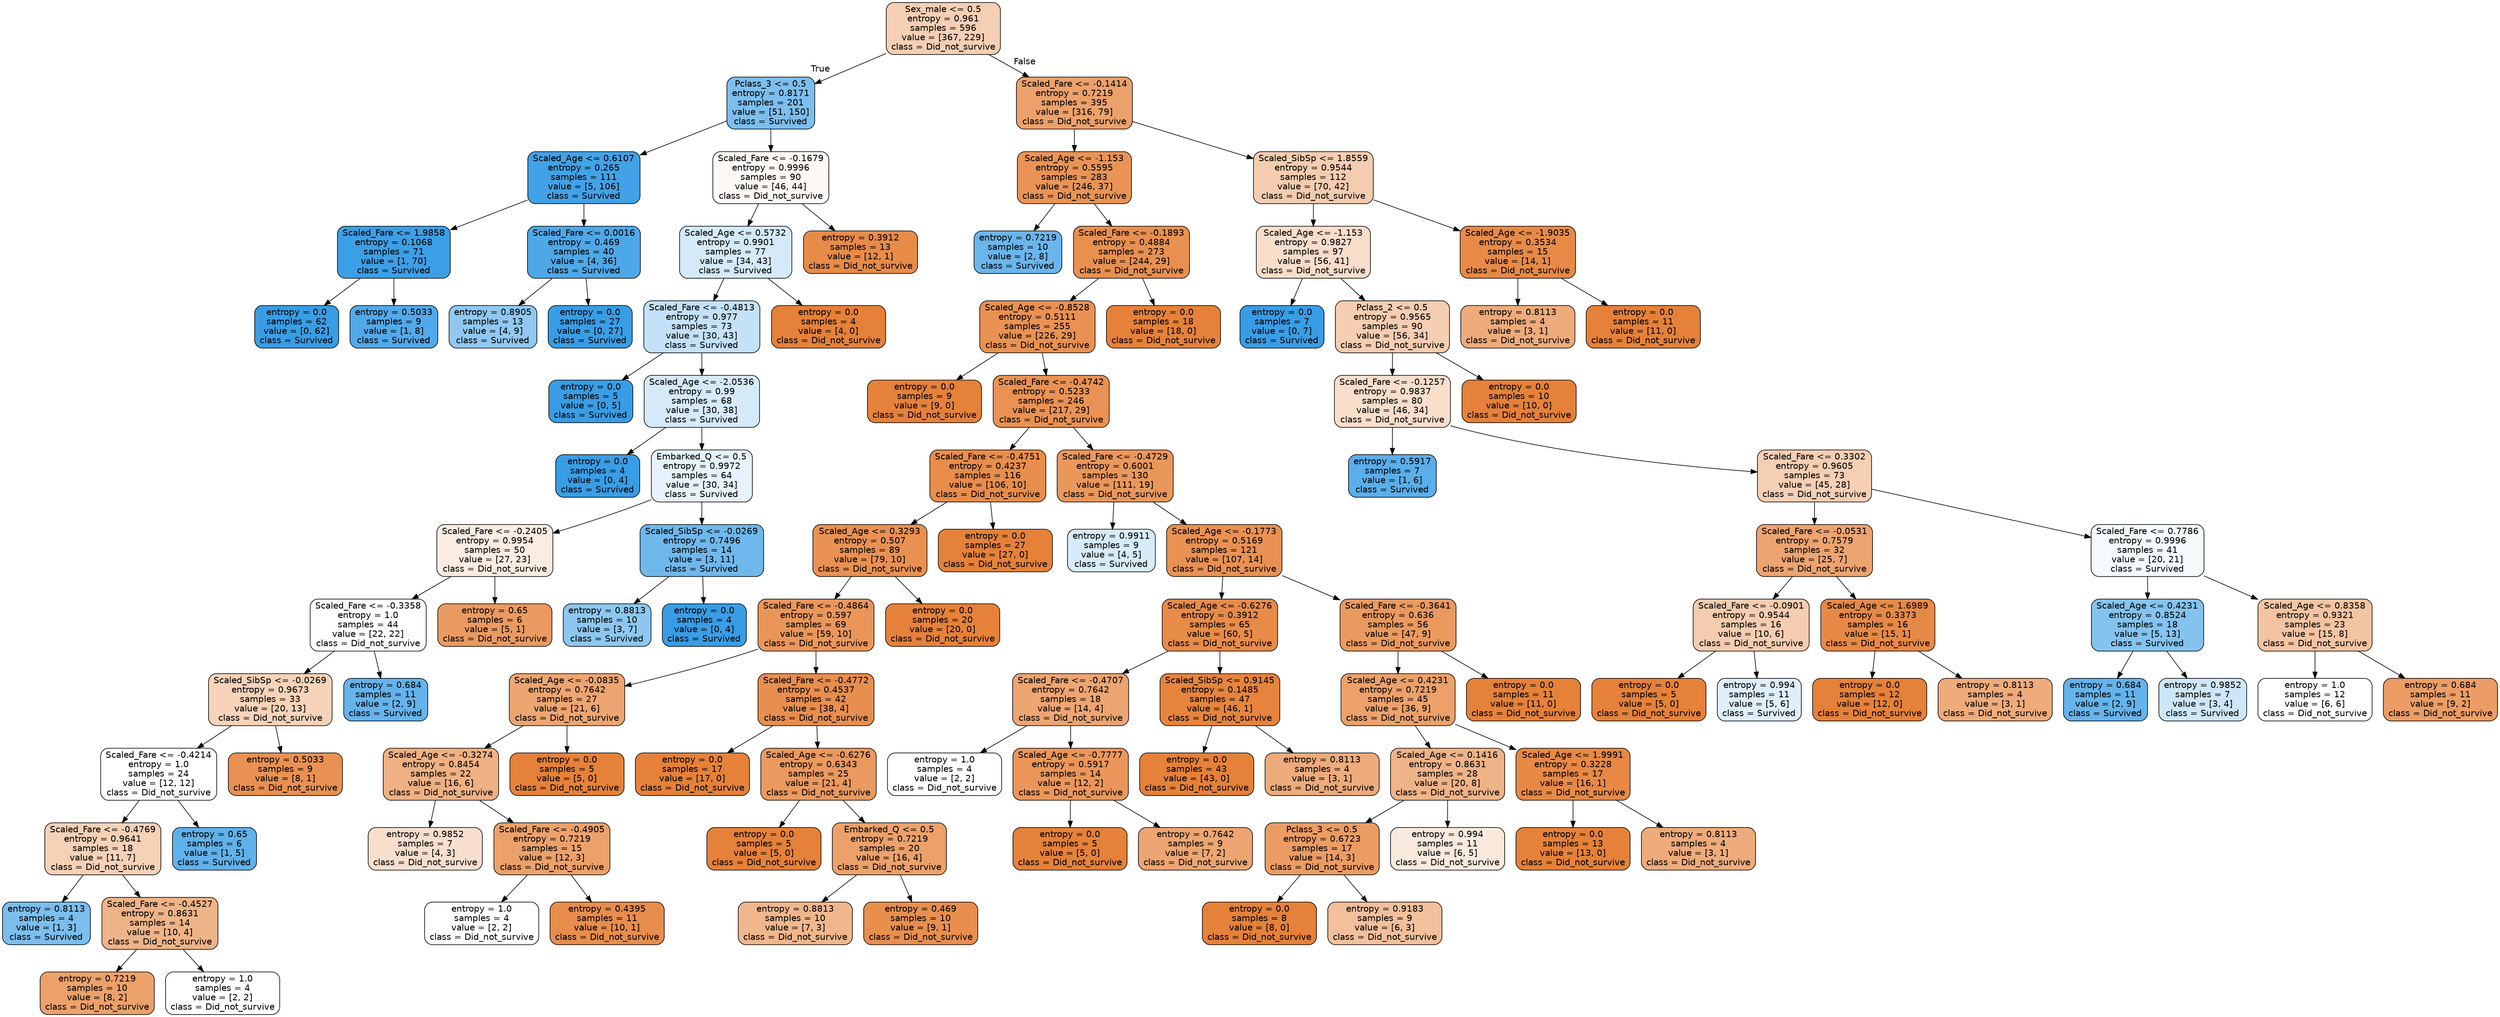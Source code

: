 digraph Tree {
node [shape=box, style="filled, rounded", color="black", fontname=helvetica] ;
edge [fontname=helvetica] ;
0 [label="Sex_male <= 0.5\nentropy = 0.961\nsamples = 596\nvalue = [367, 229]\nclass = Did_not_survive", fillcolor="#e5813960"] ;
1 [label="Pclass_3 <= 0.5\nentropy = 0.8171\nsamples = 201\nvalue = [51, 150]\nclass = Survived", fillcolor="#399de5a8"] ;
0 -> 1 [labeldistance=2.5, labelangle=45, headlabel="True"] ;
2 [label="Scaled_Age <= 0.6107\nentropy = 0.265\nsamples = 111\nvalue = [5, 106]\nclass = Survived", fillcolor="#399de5f3"] ;
1 -> 2 ;
3 [label="Scaled_Fare <= 1.9858\nentropy = 0.1068\nsamples = 71\nvalue = [1, 70]\nclass = Survived", fillcolor="#399de5fb"] ;
2 -> 3 ;
4 [label="entropy = 0.0\nsamples = 62\nvalue = [0, 62]\nclass = Survived", fillcolor="#399de5ff"] ;
3 -> 4 ;
5 [label="entropy = 0.5033\nsamples = 9\nvalue = [1, 8]\nclass = Survived", fillcolor="#399de5df"] ;
3 -> 5 ;
6 [label="Scaled_Fare <= 0.0016\nentropy = 0.469\nsamples = 40\nvalue = [4, 36]\nclass = Survived", fillcolor="#399de5e3"] ;
2 -> 6 ;
7 [label="entropy = 0.8905\nsamples = 13\nvalue = [4, 9]\nclass = Survived", fillcolor="#399de58e"] ;
6 -> 7 ;
8 [label="entropy = 0.0\nsamples = 27\nvalue = [0, 27]\nclass = Survived", fillcolor="#399de5ff"] ;
6 -> 8 ;
9 [label="Scaled_Fare <= -0.1679\nentropy = 0.9996\nsamples = 90\nvalue = [46, 44]\nclass = Did_not_survive", fillcolor="#e581390b"] ;
1 -> 9 ;
10 [label="Scaled_Age <= 0.5732\nentropy = 0.9901\nsamples = 77\nvalue = [34, 43]\nclass = Survived", fillcolor="#399de535"] ;
9 -> 10 ;
11 [label="Scaled_Fare <= -0.4813\nentropy = 0.977\nsamples = 73\nvalue = [30, 43]\nclass = Survived", fillcolor="#399de54d"] ;
10 -> 11 ;
12 [label="entropy = 0.0\nsamples = 5\nvalue = [0, 5]\nclass = Survived", fillcolor="#399de5ff"] ;
11 -> 12 ;
13 [label="Scaled_Age <= -2.0536\nentropy = 0.99\nsamples = 68\nvalue = [30, 38]\nclass = Survived", fillcolor="#399de536"] ;
11 -> 13 ;
14 [label="entropy = 0.0\nsamples = 4\nvalue = [0, 4]\nclass = Survived", fillcolor="#399de5ff"] ;
13 -> 14 ;
15 [label="Embarked_Q <= 0.5\nentropy = 0.9972\nsamples = 64\nvalue = [30, 34]\nclass = Survived", fillcolor="#399de51e"] ;
13 -> 15 ;
16 [label="Scaled_Fare <= -0.2405\nentropy = 0.9954\nsamples = 50\nvalue = [27, 23]\nclass = Did_not_survive", fillcolor="#e5813926"] ;
15 -> 16 ;
17 [label="Scaled_Fare <= -0.3358\nentropy = 1.0\nsamples = 44\nvalue = [22, 22]\nclass = Did_not_survive", fillcolor="#e5813900"] ;
16 -> 17 ;
18 [label="Scaled_SibSp <= -0.0269\nentropy = 0.9673\nsamples = 33\nvalue = [20, 13]\nclass = Did_not_survive", fillcolor="#e5813959"] ;
17 -> 18 ;
19 [label="Scaled_Fare <= -0.4214\nentropy = 1.0\nsamples = 24\nvalue = [12, 12]\nclass = Did_not_survive", fillcolor="#e5813900"] ;
18 -> 19 ;
20 [label="Scaled_Fare <= -0.4769\nentropy = 0.9641\nsamples = 18\nvalue = [11, 7]\nclass = Did_not_survive", fillcolor="#e581395d"] ;
19 -> 20 ;
21 [label="entropy = 0.8113\nsamples = 4\nvalue = [1, 3]\nclass = Survived", fillcolor="#399de5aa"] ;
20 -> 21 ;
22 [label="Scaled_Fare <= -0.4527\nentropy = 0.8631\nsamples = 14\nvalue = [10, 4]\nclass = Did_not_survive", fillcolor="#e5813999"] ;
20 -> 22 ;
23 [label="entropy = 0.7219\nsamples = 10\nvalue = [8, 2]\nclass = Did_not_survive", fillcolor="#e58139bf"] ;
22 -> 23 ;
24 [label="entropy = 1.0\nsamples = 4\nvalue = [2, 2]\nclass = Did_not_survive", fillcolor="#e5813900"] ;
22 -> 24 ;
25 [label="entropy = 0.65\nsamples = 6\nvalue = [1, 5]\nclass = Survived", fillcolor="#399de5cc"] ;
19 -> 25 ;
26 [label="entropy = 0.5033\nsamples = 9\nvalue = [8, 1]\nclass = Did_not_survive", fillcolor="#e58139df"] ;
18 -> 26 ;
27 [label="entropy = 0.684\nsamples = 11\nvalue = [2, 9]\nclass = Survived", fillcolor="#399de5c6"] ;
17 -> 27 ;
28 [label="entropy = 0.65\nsamples = 6\nvalue = [5, 1]\nclass = Did_not_survive", fillcolor="#e58139cc"] ;
16 -> 28 ;
29 [label="Scaled_SibSp <= -0.0269\nentropy = 0.7496\nsamples = 14\nvalue = [3, 11]\nclass = Survived", fillcolor="#399de5b9"] ;
15 -> 29 ;
30 [label="entropy = 0.8813\nsamples = 10\nvalue = [3, 7]\nclass = Survived", fillcolor="#399de592"] ;
29 -> 30 ;
31 [label="entropy = 0.0\nsamples = 4\nvalue = [0, 4]\nclass = Survived", fillcolor="#399de5ff"] ;
29 -> 31 ;
32 [label="entropy = 0.0\nsamples = 4\nvalue = [4, 0]\nclass = Did_not_survive", fillcolor="#e58139ff"] ;
10 -> 32 ;
33 [label="entropy = 0.3912\nsamples = 13\nvalue = [12, 1]\nclass = Did_not_survive", fillcolor="#e58139ea"] ;
9 -> 33 ;
34 [label="Scaled_Fare <= -0.1414\nentropy = 0.7219\nsamples = 395\nvalue = [316, 79]\nclass = Did_not_survive", fillcolor="#e58139bf"] ;
0 -> 34 [labeldistance=2.5, labelangle=-45, headlabel="False"] ;
35 [label="Scaled_Age <= -1.153\nentropy = 0.5595\nsamples = 283\nvalue = [246, 37]\nclass = Did_not_survive", fillcolor="#e58139d9"] ;
34 -> 35 ;
36 [label="entropy = 0.7219\nsamples = 10\nvalue = [2, 8]\nclass = Survived", fillcolor="#399de5bf"] ;
35 -> 36 ;
37 [label="Scaled_Fare <= -0.1893\nentropy = 0.4884\nsamples = 273\nvalue = [244, 29]\nclass = Did_not_survive", fillcolor="#e58139e1"] ;
35 -> 37 ;
38 [label="Scaled_Age <= -0.8528\nentropy = 0.5111\nsamples = 255\nvalue = [226, 29]\nclass = Did_not_survive", fillcolor="#e58139de"] ;
37 -> 38 ;
39 [label="entropy = 0.0\nsamples = 9\nvalue = [9, 0]\nclass = Did_not_survive", fillcolor="#e58139ff"] ;
38 -> 39 ;
40 [label="Scaled_Fare <= -0.4742\nentropy = 0.5233\nsamples = 246\nvalue = [217, 29]\nclass = Did_not_survive", fillcolor="#e58139dd"] ;
38 -> 40 ;
41 [label="Scaled_Fare <= -0.4751\nentropy = 0.4237\nsamples = 116\nvalue = [106, 10]\nclass = Did_not_survive", fillcolor="#e58139e7"] ;
40 -> 41 ;
42 [label="Scaled_Age <= 0.3293\nentropy = 0.507\nsamples = 89\nvalue = [79, 10]\nclass = Did_not_survive", fillcolor="#e58139df"] ;
41 -> 42 ;
43 [label="Scaled_Fare <= -0.4864\nentropy = 0.597\nsamples = 69\nvalue = [59, 10]\nclass = Did_not_survive", fillcolor="#e58139d4"] ;
42 -> 43 ;
44 [label="Scaled_Age <= -0.0835\nentropy = 0.7642\nsamples = 27\nvalue = [21, 6]\nclass = Did_not_survive", fillcolor="#e58139b6"] ;
43 -> 44 ;
45 [label="Scaled_Age <= -0.3274\nentropy = 0.8454\nsamples = 22\nvalue = [16, 6]\nclass = Did_not_survive", fillcolor="#e581399f"] ;
44 -> 45 ;
46 [label="entropy = 0.9852\nsamples = 7\nvalue = [4, 3]\nclass = Did_not_survive", fillcolor="#e5813940"] ;
45 -> 46 ;
47 [label="Scaled_Fare <= -0.4905\nentropy = 0.7219\nsamples = 15\nvalue = [12, 3]\nclass = Did_not_survive", fillcolor="#e58139bf"] ;
45 -> 47 ;
48 [label="entropy = 1.0\nsamples = 4\nvalue = [2, 2]\nclass = Did_not_survive", fillcolor="#e5813900"] ;
47 -> 48 ;
49 [label="entropy = 0.4395\nsamples = 11\nvalue = [10, 1]\nclass = Did_not_survive", fillcolor="#e58139e6"] ;
47 -> 49 ;
50 [label="entropy = 0.0\nsamples = 5\nvalue = [5, 0]\nclass = Did_not_survive", fillcolor="#e58139ff"] ;
44 -> 50 ;
51 [label="Scaled_Fare <= -0.4772\nentropy = 0.4537\nsamples = 42\nvalue = [38, 4]\nclass = Did_not_survive", fillcolor="#e58139e4"] ;
43 -> 51 ;
52 [label="entropy = 0.0\nsamples = 17\nvalue = [17, 0]\nclass = Did_not_survive", fillcolor="#e58139ff"] ;
51 -> 52 ;
53 [label="Scaled_Age <= -0.6276\nentropy = 0.6343\nsamples = 25\nvalue = [21, 4]\nclass = Did_not_survive", fillcolor="#e58139ce"] ;
51 -> 53 ;
54 [label="entropy = 0.0\nsamples = 5\nvalue = [5, 0]\nclass = Did_not_survive", fillcolor="#e58139ff"] ;
53 -> 54 ;
55 [label="Embarked_Q <= 0.5\nentropy = 0.7219\nsamples = 20\nvalue = [16, 4]\nclass = Did_not_survive", fillcolor="#e58139bf"] ;
53 -> 55 ;
56 [label="entropy = 0.8813\nsamples = 10\nvalue = [7, 3]\nclass = Did_not_survive", fillcolor="#e5813992"] ;
55 -> 56 ;
57 [label="entropy = 0.469\nsamples = 10\nvalue = [9, 1]\nclass = Did_not_survive", fillcolor="#e58139e3"] ;
55 -> 57 ;
58 [label="entropy = 0.0\nsamples = 20\nvalue = [20, 0]\nclass = Did_not_survive", fillcolor="#e58139ff"] ;
42 -> 58 ;
59 [label="entropy = 0.0\nsamples = 27\nvalue = [27, 0]\nclass = Did_not_survive", fillcolor="#e58139ff"] ;
41 -> 59 ;
60 [label="Scaled_Fare <= -0.4729\nentropy = 0.6001\nsamples = 130\nvalue = [111, 19]\nclass = Did_not_survive", fillcolor="#e58139d3"] ;
40 -> 60 ;
61 [label="entropy = 0.9911\nsamples = 9\nvalue = [4, 5]\nclass = Survived", fillcolor="#399de533"] ;
60 -> 61 ;
62 [label="Scaled_Age <= -0.1773\nentropy = 0.5169\nsamples = 121\nvalue = [107, 14]\nclass = Did_not_survive", fillcolor="#e58139de"] ;
60 -> 62 ;
63 [label="Scaled_Age <= -0.6276\nentropy = 0.3912\nsamples = 65\nvalue = [60, 5]\nclass = Did_not_survive", fillcolor="#e58139ea"] ;
62 -> 63 ;
64 [label="Scaled_Fare <= -0.4707\nentropy = 0.7642\nsamples = 18\nvalue = [14, 4]\nclass = Did_not_survive", fillcolor="#e58139b6"] ;
63 -> 64 ;
65 [label="entropy = 1.0\nsamples = 4\nvalue = [2, 2]\nclass = Did_not_survive", fillcolor="#e5813900"] ;
64 -> 65 ;
66 [label="Scaled_Age <= -0.7777\nentropy = 0.5917\nsamples = 14\nvalue = [12, 2]\nclass = Did_not_survive", fillcolor="#e58139d4"] ;
64 -> 66 ;
67 [label="entropy = 0.0\nsamples = 5\nvalue = [5, 0]\nclass = Did_not_survive", fillcolor="#e58139ff"] ;
66 -> 67 ;
68 [label="entropy = 0.7642\nsamples = 9\nvalue = [7, 2]\nclass = Did_not_survive", fillcolor="#e58139b6"] ;
66 -> 68 ;
69 [label="Scaled_SibSp <= 0.9145\nentropy = 0.1485\nsamples = 47\nvalue = [46, 1]\nclass = Did_not_survive", fillcolor="#e58139f9"] ;
63 -> 69 ;
70 [label="entropy = 0.0\nsamples = 43\nvalue = [43, 0]\nclass = Did_not_survive", fillcolor="#e58139ff"] ;
69 -> 70 ;
71 [label="entropy = 0.8113\nsamples = 4\nvalue = [3, 1]\nclass = Did_not_survive", fillcolor="#e58139aa"] ;
69 -> 71 ;
72 [label="Scaled_Fare <= -0.3641\nentropy = 0.636\nsamples = 56\nvalue = [47, 9]\nclass = Did_not_survive", fillcolor="#e58139ce"] ;
62 -> 72 ;
73 [label="Scaled_Age <= 0.4231\nentropy = 0.7219\nsamples = 45\nvalue = [36, 9]\nclass = Did_not_survive", fillcolor="#e58139bf"] ;
72 -> 73 ;
74 [label="Scaled_Age <= 0.1416\nentropy = 0.8631\nsamples = 28\nvalue = [20, 8]\nclass = Did_not_survive", fillcolor="#e5813999"] ;
73 -> 74 ;
75 [label="Pclass_3 <= 0.5\nentropy = 0.6723\nsamples = 17\nvalue = [14, 3]\nclass = Did_not_survive", fillcolor="#e58139c8"] ;
74 -> 75 ;
76 [label="entropy = 0.0\nsamples = 8\nvalue = [8, 0]\nclass = Did_not_survive", fillcolor="#e58139ff"] ;
75 -> 76 ;
77 [label="entropy = 0.9183\nsamples = 9\nvalue = [6, 3]\nclass = Did_not_survive", fillcolor="#e581397f"] ;
75 -> 77 ;
78 [label="entropy = 0.994\nsamples = 11\nvalue = [6, 5]\nclass = Did_not_survive", fillcolor="#e581392a"] ;
74 -> 78 ;
79 [label="Scaled_Age <= 1.9991\nentropy = 0.3228\nsamples = 17\nvalue = [16, 1]\nclass = Did_not_survive", fillcolor="#e58139ef"] ;
73 -> 79 ;
80 [label="entropy = 0.0\nsamples = 13\nvalue = [13, 0]\nclass = Did_not_survive", fillcolor="#e58139ff"] ;
79 -> 80 ;
81 [label="entropy = 0.8113\nsamples = 4\nvalue = [3, 1]\nclass = Did_not_survive", fillcolor="#e58139aa"] ;
79 -> 81 ;
82 [label="entropy = 0.0\nsamples = 11\nvalue = [11, 0]\nclass = Did_not_survive", fillcolor="#e58139ff"] ;
72 -> 82 ;
83 [label="entropy = 0.0\nsamples = 18\nvalue = [18, 0]\nclass = Did_not_survive", fillcolor="#e58139ff"] ;
37 -> 83 ;
84 [label="Scaled_SibSp <= 1.8559\nentropy = 0.9544\nsamples = 112\nvalue = [70, 42]\nclass = Did_not_survive", fillcolor="#e5813966"] ;
34 -> 84 ;
85 [label="Scaled_Age <= -1.153\nentropy = 0.9827\nsamples = 97\nvalue = [56, 41]\nclass = Did_not_survive", fillcolor="#e5813944"] ;
84 -> 85 ;
86 [label="entropy = 0.0\nsamples = 7\nvalue = [0, 7]\nclass = Survived", fillcolor="#399de5ff"] ;
85 -> 86 ;
87 [label="Pclass_2 <= 0.5\nentropy = 0.9565\nsamples = 90\nvalue = [56, 34]\nclass = Did_not_survive", fillcolor="#e5813964"] ;
85 -> 87 ;
88 [label="Scaled_Fare <= -0.1257\nentropy = 0.9837\nsamples = 80\nvalue = [46, 34]\nclass = Did_not_survive", fillcolor="#e5813943"] ;
87 -> 88 ;
89 [label="entropy = 0.5917\nsamples = 7\nvalue = [1, 6]\nclass = Survived", fillcolor="#399de5d4"] ;
88 -> 89 ;
90 [label="Scaled_Fare <= 0.3302\nentropy = 0.9605\nsamples = 73\nvalue = [45, 28]\nclass = Did_not_survive", fillcolor="#e5813960"] ;
88 -> 90 ;
91 [label="Scaled_Fare <= -0.0531\nentropy = 0.7579\nsamples = 32\nvalue = [25, 7]\nclass = Did_not_survive", fillcolor="#e58139b8"] ;
90 -> 91 ;
92 [label="Scaled_Fare <= -0.0901\nentropy = 0.9544\nsamples = 16\nvalue = [10, 6]\nclass = Did_not_survive", fillcolor="#e5813966"] ;
91 -> 92 ;
93 [label="entropy = 0.0\nsamples = 5\nvalue = [5, 0]\nclass = Did_not_survive", fillcolor="#e58139ff"] ;
92 -> 93 ;
94 [label="entropy = 0.994\nsamples = 11\nvalue = [5, 6]\nclass = Survived", fillcolor="#399de52a"] ;
92 -> 94 ;
95 [label="Scaled_Age <= 1.6989\nentropy = 0.3373\nsamples = 16\nvalue = [15, 1]\nclass = Did_not_survive", fillcolor="#e58139ee"] ;
91 -> 95 ;
96 [label="entropy = 0.0\nsamples = 12\nvalue = [12, 0]\nclass = Did_not_survive", fillcolor="#e58139ff"] ;
95 -> 96 ;
97 [label="entropy = 0.8113\nsamples = 4\nvalue = [3, 1]\nclass = Did_not_survive", fillcolor="#e58139aa"] ;
95 -> 97 ;
98 [label="Scaled_Fare <= 0.7786\nentropy = 0.9996\nsamples = 41\nvalue = [20, 21]\nclass = Survived", fillcolor="#399de50c"] ;
90 -> 98 ;
99 [label="Scaled_Age <= 0.4231\nentropy = 0.8524\nsamples = 18\nvalue = [5, 13]\nclass = Survived", fillcolor="#399de59d"] ;
98 -> 99 ;
100 [label="entropy = 0.684\nsamples = 11\nvalue = [2, 9]\nclass = Survived", fillcolor="#399de5c6"] ;
99 -> 100 ;
101 [label="entropy = 0.9852\nsamples = 7\nvalue = [3, 4]\nclass = Survived", fillcolor="#399de540"] ;
99 -> 101 ;
102 [label="Scaled_Age <= 0.8358\nentropy = 0.9321\nsamples = 23\nvalue = [15, 8]\nclass = Did_not_survive", fillcolor="#e5813977"] ;
98 -> 102 ;
103 [label="entropy = 1.0\nsamples = 12\nvalue = [6, 6]\nclass = Did_not_survive", fillcolor="#e5813900"] ;
102 -> 103 ;
104 [label="entropy = 0.684\nsamples = 11\nvalue = [9, 2]\nclass = Did_not_survive", fillcolor="#e58139c6"] ;
102 -> 104 ;
105 [label="entropy = 0.0\nsamples = 10\nvalue = [10, 0]\nclass = Did_not_survive", fillcolor="#e58139ff"] ;
87 -> 105 ;
106 [label="Scaled_Age <= -1.9035\nentropy = 0.3534\nsamples = 15\nvalue = [14, 1]\nclass = Did_not_survive", fillcolor="#e58139ed"] ;
84 -> 106 ;
107 [label="entropy = 0.8113\nsamples = 4\nvalue = [3, 1]\nclass = Did_not_survive", fillcolor="#e58139aa"] ;
106 -> 107 ;
108 [label="entropy = 0.0\nsamples = 11\nvalue = [11, 0]\nclass = Did_not_survive", fillcolor="#e58139ff"] ;
106 -> 108 ;
}